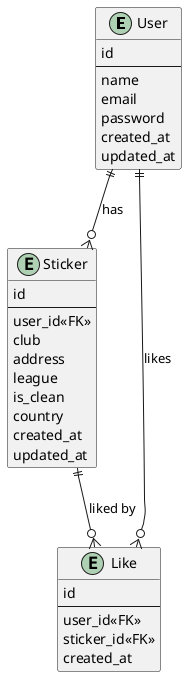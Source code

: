 @@startuml ultrasratio

entity "User" as User {
  id
  --
  name
  email
  password
  created_at
  updated_at
}

entity "Sticker" as Sticker {
  id
  --
  user_id<<FK>>
  club
  address
  league
  is_clean
  country
  created_at
  updated_at
}

entity "Like" as Like {
  id
  --
  user_id<<FK>>
  sticker_id<<FK>>
  created_at
}

User ||--o{ Sticker : "has"
User ||--o{ Like : "likes"
Sticker ||--o{ Like : "liked by"



@@enduml